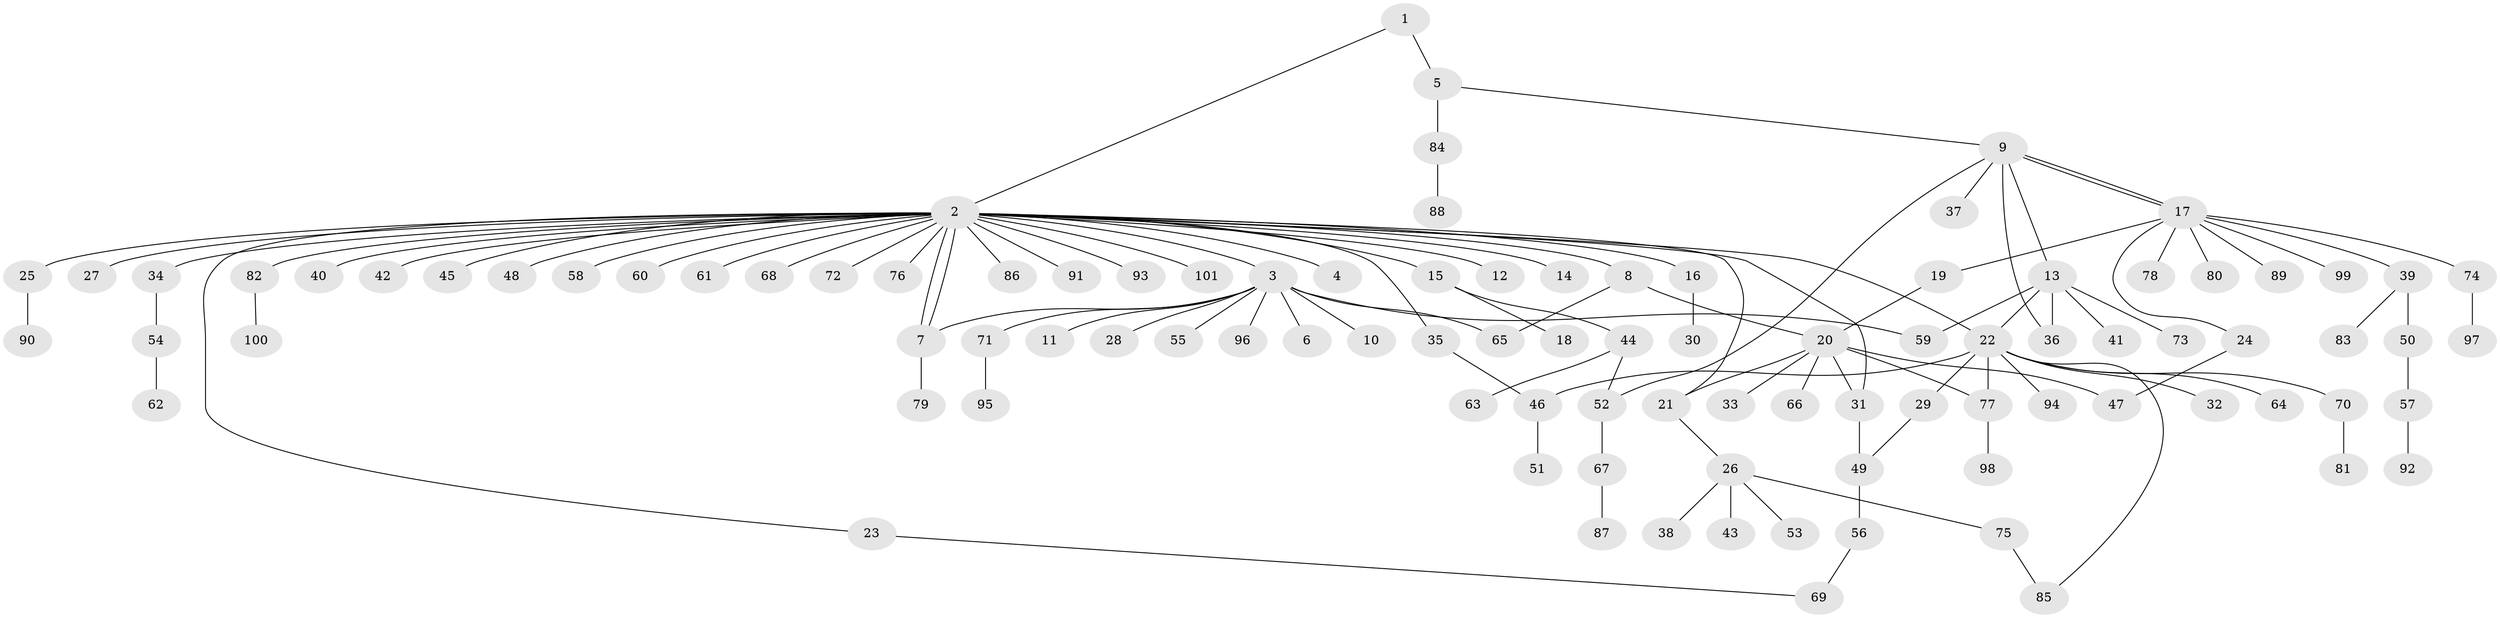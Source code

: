 // coarse degree distribution, {1: 0.5882352941176471, 29: 0.0196078431372549, 2: 0.17647058823529413, 3: 0.11764705882352941, 4: 0.0196078431372549, 6: 0.0392156862745098, 7: 0.0196078431372549, 8: 0.0196078431372549}
// Generated by graph-tools (version 1.1) at 2025/36/03/04/25 23:36:58]
// undirected, 101 vertices, 117 edges
graph export_dot {
  node [color=gray90,style=filled];
  1;
  2;
  3;
  4;
  5;
  6;
  7;
  8;
  9;
  10;
  11;
  12;
  13;
  14;
  15;
  16;
  17;
  18;
  19;
  20;
  21;
  22;
  23;
  24;
  25;
  26;
  27;
  28;
  29;
  30;
  31;
  32;
  33;
  34;
  35;
  36;
  37;
  38;
  39;
  40;
  41;
  42;
  43;
  44;
  45;
  46;
  47;
  48;
  49;
  50;
  51;
  52;
  53;
  54;
  55;
  56;
  57;
  58;
  59;
  60;
  61;
  62;
  63;
  64;
  65;
  66;
  67;
  68;
  69;
  70;
  71;
  72;
  73;
  74;
  75;
  76;
  77;
  78;
  79;
  80;
  81;
  82;
  83;
  84;
  85;
  86;
  87;
  88;
  89;
  90;
  91;
  92;
  93;
  94;
  95;
  96;
  97;
  98;
  99;
  100;
  101;
  1 -- 2;
  1 -- 5;
  2 -- 3;
  2 -- 4;
  2 -- 7;
  2 -- 7;
  2 -- 8;
  2 -- 12;
  2 -- 14;
  2 -- 15;
  2 -- 16;
  2 -- 21;
  2 -- 22;
  2 -- 23;
  2 -- 25;
  2 -- 27;
  2 -- 31;
  2 -- 34;
  2 -- 35;
  2 -- 40;
  2 -- 42;
  2 -- 45;
  2 -- 48;
  2 -- 58;
  2 -- 60;
  2 -- 61;
  2 -- 68;
  2 -- 72;
  2 -- 76;
  2 -- 82;
  2 -- 86;
  2 -- 91;
  2 -- 93;
  2 -- 101;
  3 -- 6;
  3 -- 7;
  3 -- 10;
  3 -- 11;
  3 -- 28;
  3 -- 55;
  3 -- 59;
  3 -- 65;
  3 -- 71;
  3 -- 96;
  5 -- 9;
  5 -- 84;
  7 -- 79;
  8 -- 20;
  8 -- 65;
  9 -- 13;
  9 -- 17;
  9 -- 17;
  9 -- 36;
  9 -- 37;
  9 -- 52;
  13 -- 22;
  13 -- 36;
  13 -- 41;
  13 -- 59;
  13 -- 73;
  15 -- 18;
  15 -- 44;
  16 -- 30;
  17 -- 19;
  17 -- 24;
  17 -- 39;
  17 -- 74;
  17 -- 78;
  17 -- 80;
  17 -- 89;
  17 -- 99;
  19 -- 20;
  20 -- 21;
  20 -- 31;
  20 -- 33;
  20 -- 47;
  20 -- 66;
  20 -- 77;
  21 -- 26;
  22 -- 29;
  22 -- 32;
  22 -- 46;
  22 -- 64;
  22 -- 70;
  22 -- 77;
  22 -- 85;
  22 -- 94;
  23 -- 69;
  24 -- 47;
  25 -- 90;
  26 -- 38;
  26 -- 43;
  26 -- 53;
  26 -- 75;
  29 -- 49;
  31 -- 49;
  34 -- 54;
  35 -- 46;
  39 -- 50;
  39 -- 83;
  44 -- 52;
  44 -- 63;
  46 -- 51;
  49 -- 56;
  50 -- 57;
  52 -- 67;
  54 -- 62;
  56 -- 69;
  57 -- 92;
  67 -- 87;
  70 -- 81;
  71 -- 95;
  74 -- 97;
  75 -- 85;
  77 -- 98;
  82 -- 100;
  84 -- 88;
}
